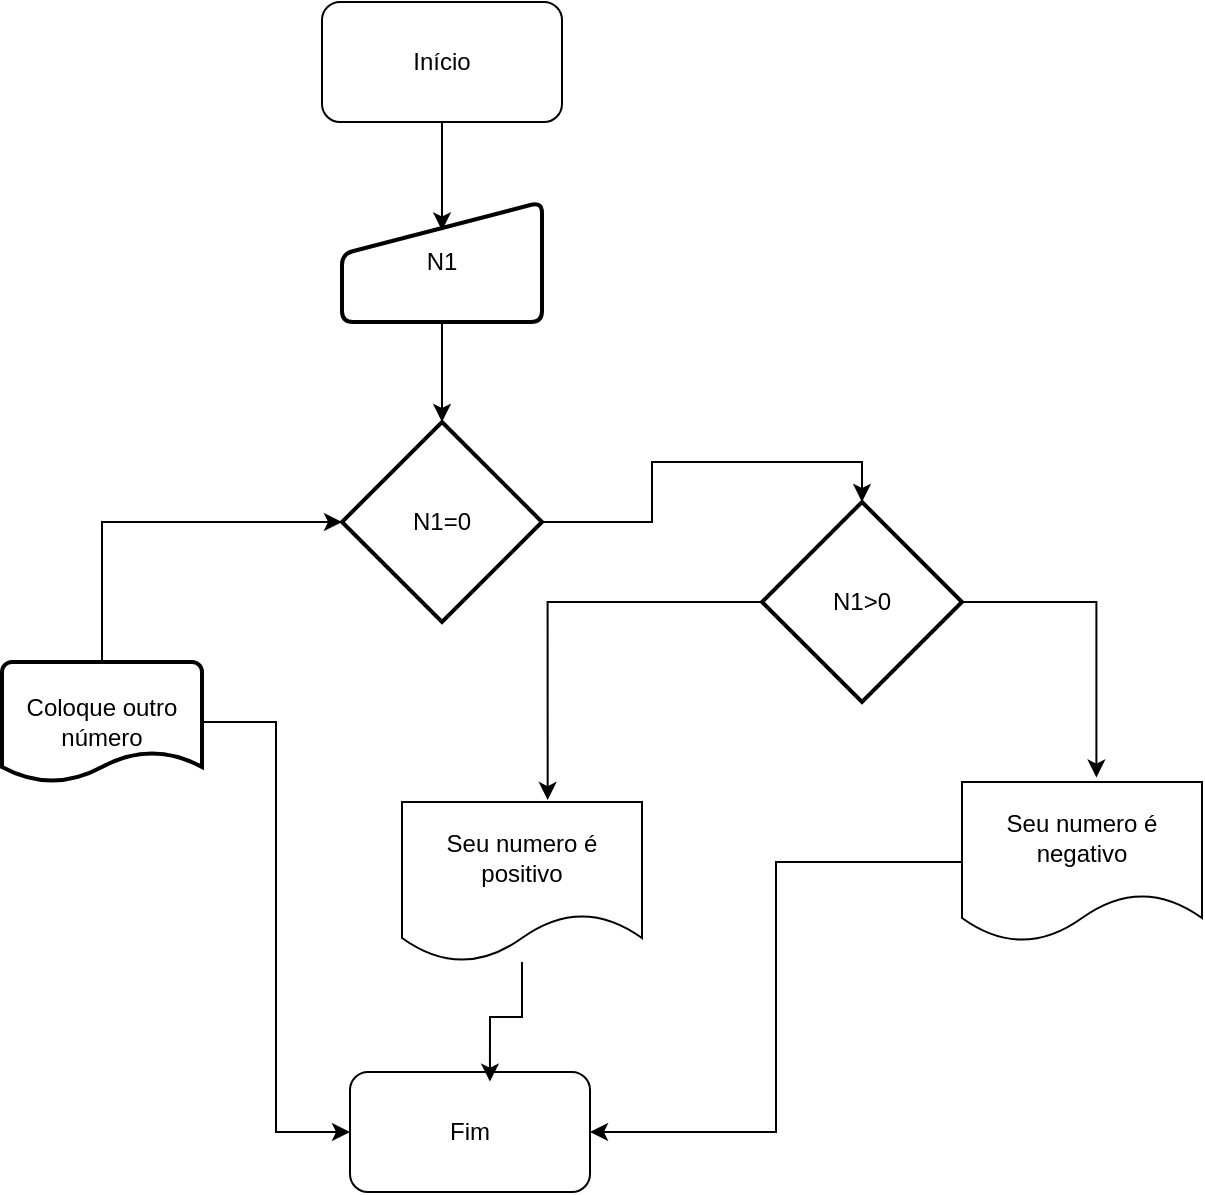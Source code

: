 <mxfile version="25.0.2">
  <diagram name="Página-1" id="RhSS-a_KRIVSYFrsXA3c">
    <mxGraphModel dx="1036" dy="614" grid="1" gridSize="10" guides="1" tooltips="1" connect="1" arrows="1" fold="1" page="1" pageScale="1" pageWidth="827" pageHeight="1169" math="0" shadow="0">
      <root>
        <mxCell id="0" />
        <mxCell id="1" parent="0" />
        <mxCell id="4UYHfsUZrKJ06EqQL-ki-1" value="Início" style="rounded=1;whiteSpace=wrap;html=1;" vertex="1" parent="1">
          <mxGeometry x="340" y="20" width="120" height="60" as="geometry" />
        </mxCell>
        <mxCell id="4UYHfsUZrKJ06EqQL-ki-2" value="N1" style="html=1;strokeWidth=2;shape=manualInput;whiteSpace=wrap;rounded=1;size=26;arcSize=11;" vertex="1" parent="1">
          <mxGeometry x="350" y="120" width="100" height="60" as="geometry" />
        </mxCell>
        <mxCell id="4UYHfsUZrKJ06EqQL-ki-3" value="N1=0" style="strokeWidth=2;html=1;shape=mxgraph.flowchart.decision;whiteSpace=wrap;" vertex="1" parent="1">
          <mxGeometry x="350" y="230" width="100" height="100" as="geometry" />
        </mxCell>
        <mxCell id="4UYHfsUZrKJ06EqQL-ki-15" style="edgeStyle=orthogonalEdgeStyle;rounded=0;orthogonalLoop=1;jettySize=auto;html=1;entryX=0;entryY=0.5;entryDx=0;entryDy=0;" edge="1" parent="1" source="4UYHfsUZrKJ06EqQL-ki-4" target="4UYHfsUZrKJ06EqQL-ki-14">
          <mxGeometry relative="1" as="geometry" />
        </mxCell>
        <mxCell id="4UYHfsUZrKJ06EqQL-ki-4" value="Coloque outro número" style="strokeWidth=2;html=1;shape=mxgraph.flowchart.document2;whiteSpace=wrap;size=0.25;" vertex="1" parent="1">
          <mxGeometry x="180" y="350" width="100" height="60" as="geometry" />
        </mxCell>
        <mxCell id="4UYHfsUZrKJ06EqQL-ki-5" style="edgeStyle=orthogonalEdgeStyle;rounded=0;orthogonalLoop=1;jettySize=auto;html=1;exitX=0.5;exitY=0;exitDx=0;exitDy=0;exitPerimeter=0;entryX=0;entryY=0.5;entryDx=0;entryDy=0;entryPerimeter=0;" edge="1" parent="1" source="4UYHfsUZrKJ06EqQL-ki-4" target="4UYHfsUZrKJ06EqQL-ki-3">
          <mxGeometry relative="1" as="geometry" />
        </mxCell>
        <mxCell id="4UYHfsUZrKJ06EqQL-ki-6" style="edgeStyle=orthogonalEdgeStyle;rounded=0;orthogonalLoop=1;jettySize=auto;html=1;exitX=0.5;exitY=1;exitDx=0;exitDy=0;entryX=0.5;entryY=0;entryDx=0;entryDy=0;entryPerimeter=0;" edge="1" parent="1" source="4UYHfsUZrKJ06EqQL-ki-2" target="4UYHfsUZrKJ06EqQL-ki-3">
          <mxGeometry relative="1" as="geometry" />
        </mxCell>
        <mxCell id="4UYHfsUZrKJ06EqQL-ki-7" style="edgeStyle=orthogonalEdgeStyle;rounded=0;orthogonalLoop=1;jettySize=auto;html=1;exitX=0.5;exitY=1;exitDx=0;exitDy=0;entryX=0.5;entryY=0.237;entryDx=0;entryDy=0;entryPerimeter=0;" edge="1" parent="1" source="4UYHfsUZrKJ06EqQL-ki-1" target="4UYHfsUZrKJ06EqQL-ki-2">
          <mxGeometry relative="1" as="geometry" />
        </mxCell>
        <mxCell id="4UYHfsUZrKJ06EqQL-ki-8" value="N1&amp;gt;0" style="strokeWidth=2;html=1;shape=mxgraph.flowchart.decision;whiteSpace=wrap;" vertex="1" parent="1">
          <mxGeometry x="560" y="270" width="100" height="100" as="geometry" />
        </mxCell>
        <mxCell id="4UYHfsUZrKJ06EqQL-ki-9" style="edgeStyle=orthogonalEdgeStyle;rounded=0;orthogonalLoop=1;jettySize=auto;html=1;exitX=1;exitY=0.5;exitDx=0;exitDy=0;exitPerimeter=0;entryX=0.5;entryY=0;entryDx=0;entryDy=0;entryPerimeter=0;" edge="1" parent="1" source="4UYHfsUZrKJ06EqQL-ki-3" target="4UYHfsUZrKJ06EqQL-ki-8">
          <mxGeometry relative="1" as="geometry" />
        </mxCell>
        <mxCell id="4UYHfsUZrKJ06EqQL-ki-10" value="Seu numero é positivo" style="shape=document;whiteSpace=wrap;html=1;boundedLbl=1;" vertex="1" parent="1">
          <mxGeometry x="380" y="420" width="120" height="80" as="geometry" />
        </mxCell>
        <mxCell id="4UYHfsUZrKJ06EqQL-ki-16" style="edgeStyle=orthogonalEdgeStyle;rounded=0;orthogonalLoop=1;jettySize=auto;html=1;entryX=1;entryY=0.5;entryDx=0;entryDy=0;" edge="1" parent="1" source="4UYHfsUZrKJ06EqQL-ki-11" target="4UYHfsUZrKJ06EqQL-ki-14">
          <mxGeometry relative="1" as="geometry" />
        </mxCell>
        <mxCell id="4UYHfsUZrKJ06EqQL-ki-11" value="Seu numero é negativo" style="shape=document;whiteSpace=wrap;html=1;boundedLbl=1;" vertex="1" parent="1">
          <mxGeometry x="660" y="410" width="120" height="80" as="geometry" />
        </mxCell>
        <mxCell id="4UYHfsUZrKJ06EqQL-ki-14" value="Fim" style="rounded=1;whiteSpace=wrap;html=1;" vertex="1" parent="1">
          <mxGeometry x="354" y="555" width="120" height="60" as="geometry" />
        </mxCell>
        <mxCell id="4UYHfsUZrKJ06EqQL-ki-18" style="edgeStyle=orthogonalEdgeStyle;rounded=0;orthogonalLoop=1;jettySize=auto;html=1;exitX=0;exitY=0.5;exitDx=0;exitDy=0;exitPerimeter=0;entryX=0.607;entryY=-0.012;entryDx=0;entryDy=0;entryPerimeter=0;" edge="1" parent="1" source="4UYHfsUZrKJ06EqQL-ki-8" target="4UYHfsUZrKJ06EqQL-ki-10">
          <mxGeometry relative="1" as="geometry" />
        </mxCell>
        <mxCell id="4UYHfsUZrKJ06EqQL-ki-19" style="edgeStyle=orthogonalEdgeStyle;rounded=0;orthogonalLoop=1;jettySize=auto;html=1;entryX=0.583;entryY=0.08;entryDx=0;entryDy=0;entryPerimeter=0;" edge="1" parent="1" source="4UYHfsUZrKJ06EqQL-ki-10" target="4UYHfsUZrKJ06EqQL-ki-14">
          <mxGeometry relative="1" as="geometry" />
        </mxCell>
        <mxCell id="4UYHfsUZrKJ06EqQL-ki-20" style="edgeStyle=orthogonalEdgeStyle;rounded=0;orthogonalLoop=1;jettySize=auto;html=1;exitX=1;exitY=0.5;exitDx=0;exitDy=0;exitPerimeter=0;entryX=0.56;entryY=-0.028;entryDx=0;entryDy=0;entryPerimeter=0;" edge="1" parent="1" source="4UYHfsUZrKJ06EqQL-ki-8" target="4UYHfsUZrKJ06EqQL-ki-11">
          <mxGeometry relative="1" as="geometry" />
        </mxCell>
      </root>
    </mxGraphModel>
  </diagram>
</mxfile>
